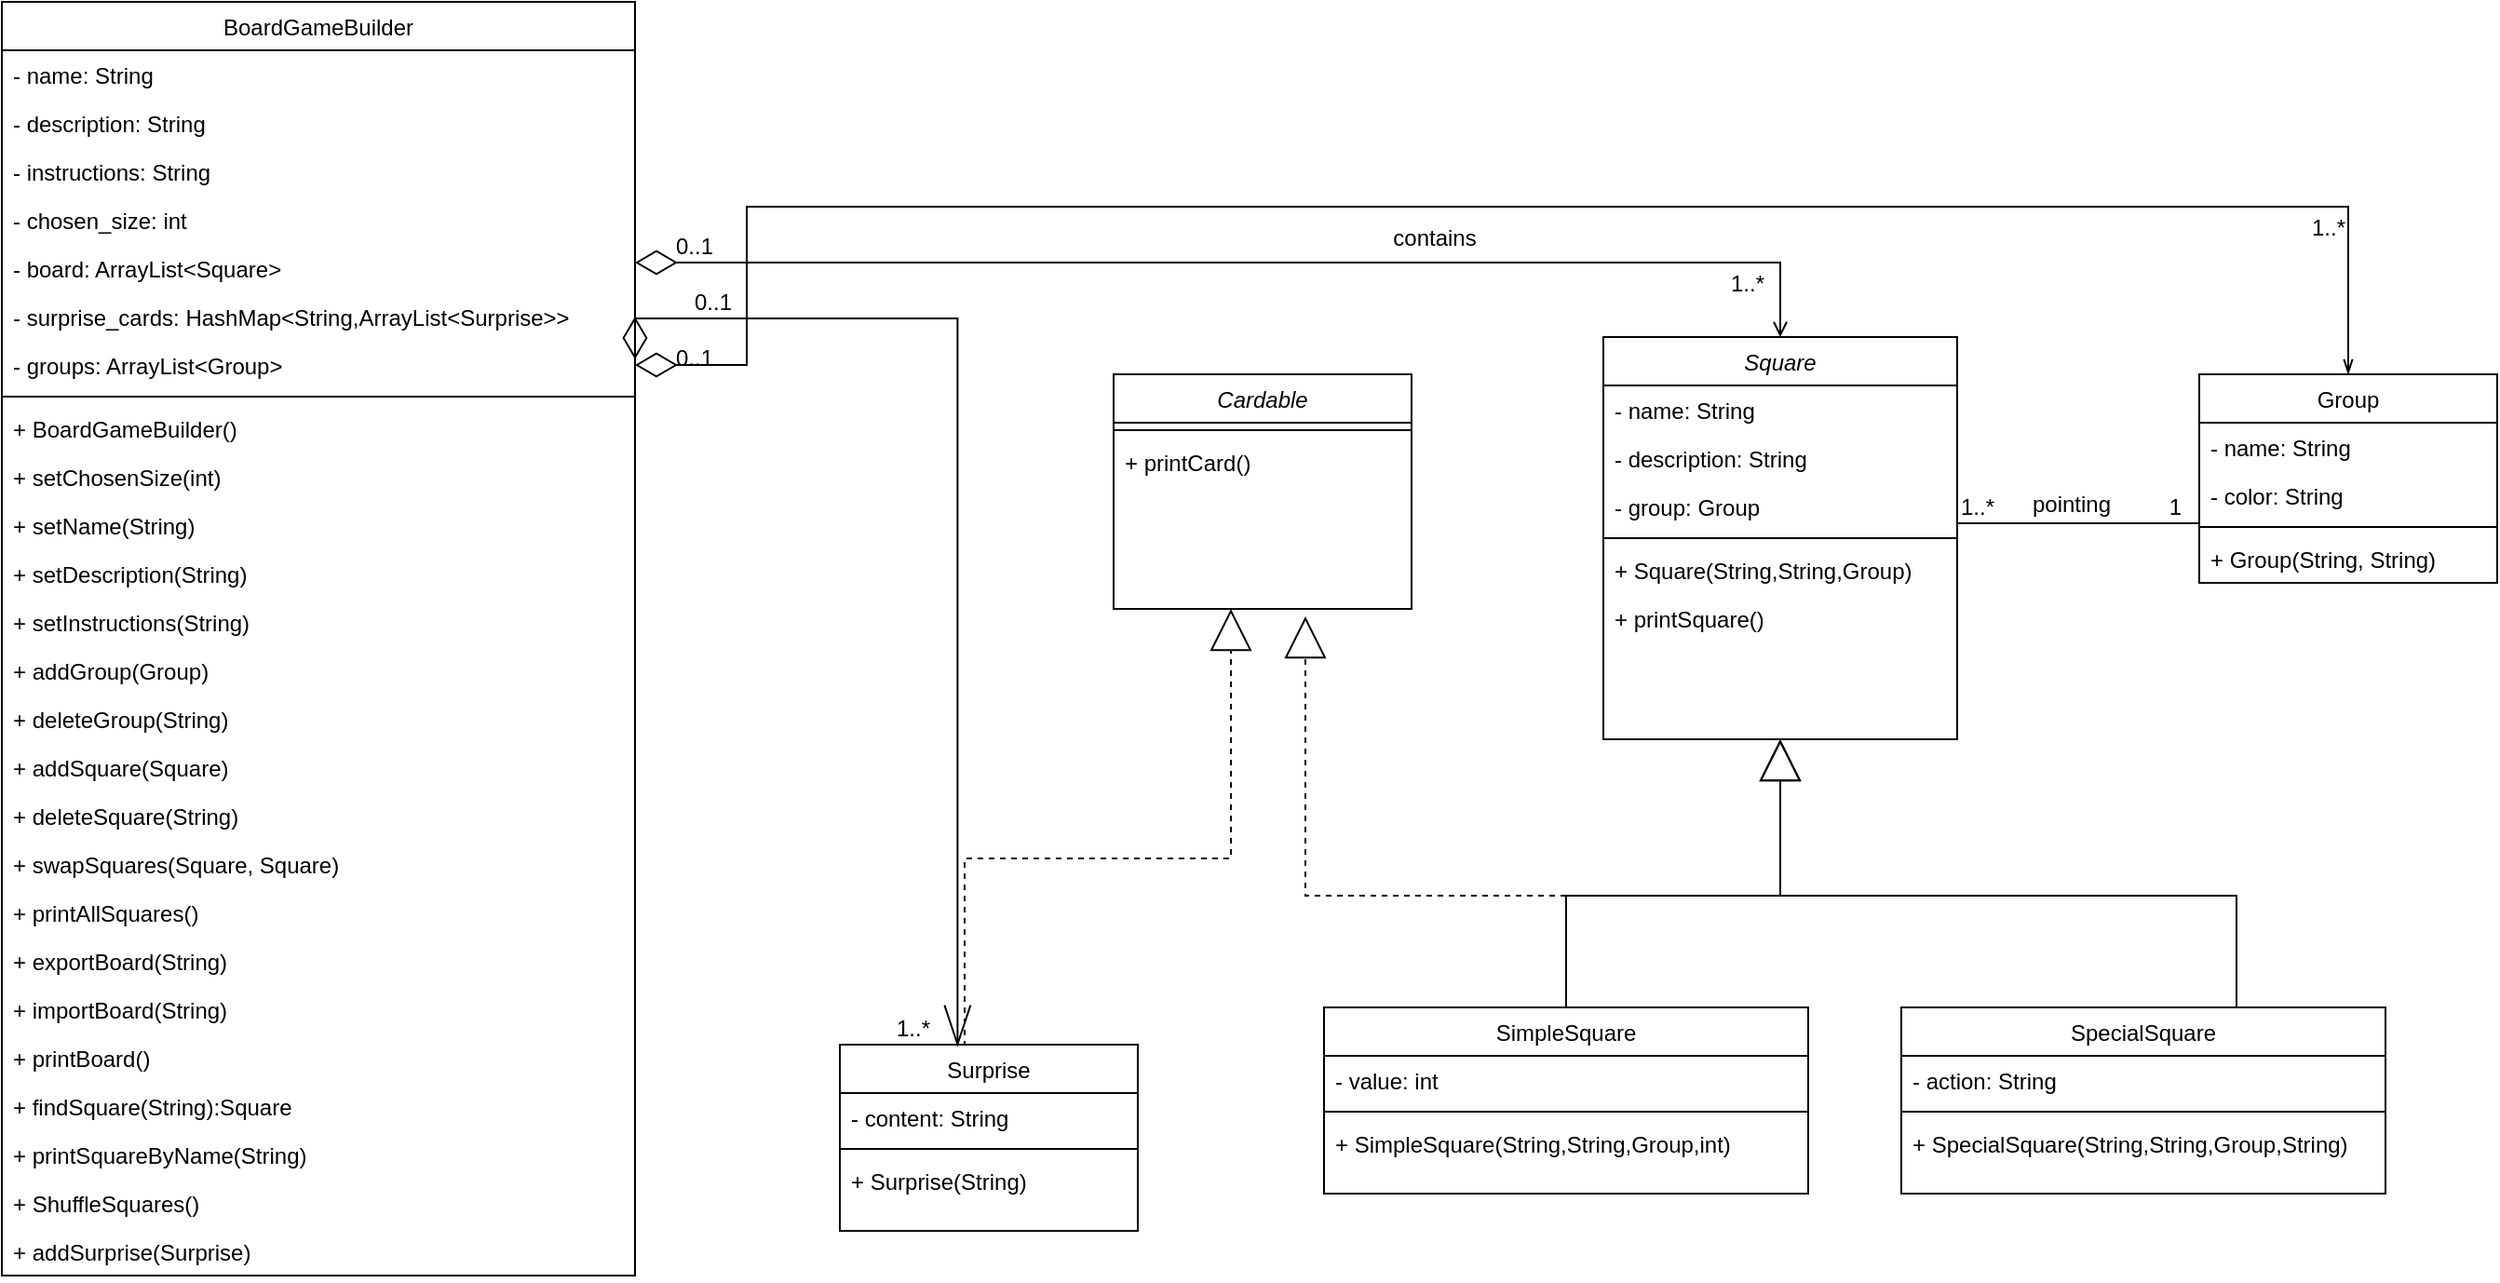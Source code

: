 <mxfile version="14.7.6" type="device"><diagram id="C5RBs43oDa-KdzZeNtuy" name="Page-1"><mxGraphModel dx="1221" dy="1813" grid="1" gridSize="10" guides="1" tooltips="1" connect="1" arrows="1" fold="1" page="1" pageScale="1" pageWidth="827" pageHeight="1169" math="0" shadow="0"><root><mxCell id="WIyWlLk6GJQsqaUBKTNV-0"/><mxCell id="WIyWlLk6GJQsqaUBKTNV-1" parent="WIyWlLk6GJQsqaUBKTNV-0"/><mxCell id="zkfFHV4jXpPFQw0GAbJ--0" value="BoardGameBuilder" style="swimlane;fontStyle=0;align=center;verticalAlign=top;childLayout=stackLayout;horizontal=1;startSize=26;horizontalStack=0;resizeParent=1;resizeLast=0;collapsible=1;marginBottom=0;rounded=0;shadow=0;strokeWidth=1;" parent="WIyWlLk6GJQsqaUBKTNV-1" vertex="1"><mxGeometry x="230" y="-40" width="340" height="684" as="geometry"><mxRectangle x="230" y="140" width="160" height="26" as="alternateBounds"/></mxGeometry></mxCell><mxCell id="zkfFHV4jXpPFQw0GAbJ--1" value="- name: String" style="text;align=left;verticalAlign=top;spacingLeft=4;spacingRight=4;overflow=hidden;rotatable=0;points=[[0,0.5],[1,0.5]];portConstraint=eastwest;" parent="zkfFHV4jXpPFQw0GAbJ--0" vertex="1"><mxGeometry y="26" width="340" height="26" as="geometry"/></mxCell><mxCell id="9D2iD67vVTTOglYDhh9K-0" value="- description: String" style="text;align=left;verticalAlign=top;spacingLeft=4;spacingRight=4;overflow=hidden;rotatable=0;points=[[0,0.5],[1,0.5]];portConstraint=eastwest;" parent="zkfFHV4jXpPFQw0GAbJ--0" vertex="1"><mxGeometry y="52" width="340" height="26" as="geometry"/></mxCell><mxCell id="9D2iD67vVTTOglYDhh9K-70" value="- instructions: String" style="text;align=left;verticalAlign=top;spacingLeft=4;spacingRight=4;overflow=hidden;rotatable=0;points=[[0,0.5],[1,0.5]];portConstraint=eastwest;" parent="zkfFHV4jXpPFQw0GAbJ--0" vertex="1"><mxGeometry y="78" width="340" height="26" as="geometry"/></mxCell><mxCell id="ezDKw8a-Vi8luLigYIFJ-2" value="- chosen_size: int" style="text;align=left;verticalAlign=top;spacingLeft=4;spacingRight=4;overflow=hidden;rotatable=0;points=[[0,0.5],[1,0.5]];portConstraint=eastwest;" parent="zkfFHV4jXpPFQw0GAbJ--0" vertex="1"><mxGeometry y="104" width="340" height="26" as="geometry"/></mxCell><mxCell id="9D2iD67vVTTOglYDhh9K-71" value="- board: ArrayList&lt;Square&gt;" style="text;align=left;verticalAlign=top;spacingLeft=4;spacingRight=4;overflow=hidden;rotatable=0;points=[[0,0.5],[1,0.5]];portConstraint=eastwest;" parent="zkfFHV4jXpPFQw0GAbJ--0" vertex="1"><mxGeometry y="130" width="340" height="26" as="geometry"/></mxCell><mxCell id="9D2iD67vVTTOglYDhh9K-72" value="- surprise_cards: HashMap&lt;String,ArrayList&lt;Surprise&gt;&gt;" style="text;align=left;verticalAlign=top;spacingLeft=4;spacingRight=4;overflow=hidden;rotatable=0;points=[[0,0.5],[1,0.5]];portConstraint=eastwest;" parent="zkfFHV4jXpPFQw0GAbJ--0" vertex="1"><mxGeometry y="156" width="340" height="26" as="geometry"/></mxCell><mxCell id="vhLfQDhLY4R0W3t6cWZQ-4" value="- groups: ArrayList&lt;Group&gt;" style="text;align=left;verticalAlign=top;spacingLeft=4;spacingRight=4;overflow=hidden;rotatable=0;points=[[0,0.5],[1,0.5]];portConstraint=eastwest;" parent="zkfFHV4jXpPFQw0GAbJ--0" vertex="1"><mxGeometry y="182" width="340" height="26" as="geometry"/></mxCell><mxCell id="zkfFHV4jXpPFQw0GAbJ--4" value="" style="line;html=1;strokeWidth=1;align=left;verticalAlign=middle;spacingTop=-1;spacingLeft=3;spacingRight=3;rotatable=0;labelPosition=right;points=[];portConstraint=eastwest;" parent="zkfFHV4jXpPFQw0GAbJ--0" vertex="1"><mxGeometry y="208" width="340" height="8" as="geometry"/></mxCell><mxCell id="vhLfQDhLY4R0W3t6cWZQ-1" value="+ BoardGameBuilder()" style="text;align=left;verticalAlign=top;spacingLeft=4;spacingRight=4;overflow=hidden;rotatable=0;points=[[0,0.5],[1,0.5]];portConstraint=eastwest;" parent="zkfFHV4jXpPFQw0GAbJ--0" vertex="1"><mxGeometry y="216" width="340" height="26" as="geometry"/></mxCell><mxCell id="ezDKw8a-Vi8luLigYIFJ-1" value="+ setChosenSize(int)" style="text;align=left;verticalAlign=top;spacingLeft=4;spacingRight=4;overflow=hidden;rotatable=0;points=[[0,0.5],[1,0.5]];portConstraint=eastwest;" parent="zkfFHV4jXpPFQw0GAbJ--0" vertex="1"><mxGeometry y="242" width="340" height="26" as="geometry"/></mxCell><mxCell id="ezDKw8a-Vi8luLigYIFJ-0" value="+ setName(String)" style="text;align=left;verticalAlign=top;spacingLeft=4;spacingRight=4;overflow=hidden;rotatable=0;points=[[0,0.5],[1,0.5]];portConstraint=eastwest;" parent="zkfFHV4jXpPFQw0GAbJ--0" vertex="1"><mxGeometry y="268" width="340" height="26" as="geometry"/></mxCell><mxCell id="ezDKw8a-Vi8luLigYIFJ-4" value="+ setDescription(String)" style="text;align=left;verticalAlign=top;spacingLeft=4;spacingRight=4;overflow=hidden;rotatable=0;points=[[0,0.5],[1,0.5]];portConstraint=eastwest;" parent="zkfFHV4jXpPFQw0GAbJ--0" vertex="1"><mxGeometry y="294" width="340" height="26" as="geometry"/></mxCell><mxCell id="ezDKw8a-Vi8luLigYIFJ-5" value="+ setInstructions(String)" style="text;align=left;verticalAlign=top;spacingLeft=4;spacingRight=4;overflow=hidden;rotatable=0;points=[[0,0.5],[1,0.5]];portConstraint=eastwest;" parent="zkfFHV4jXpPFQw0GAbJ--0" vertex="1"><mxGeometry y="320" width="340" height="26" as="geometry"/></mxCell><mxCell id="ezDKw8a-Vi8luLigYIFJ-3" value="+ addGroup(Group)" style="text;align=left;verticalAlign=top;spacingLeft=4;spacingRight=4;overflow=hidden;rotatable=0;points=[[0,0.5],[1,0.5]];portConstraint=eastwest;" parent="zkfFHV4jXpPFQw0GAbJ--0" vertex="1"><mxGeometry y="346" width="340" height="26" as="geometry"/></mxCell><mxCell id="vhLfQDhLY4R0W3t6cWZQ-2" value="+ deleteGroup(String)" style="text;align=left;verticalAlign=top;spacingLeft=4;spacingRight=4;overflow=hidden;rotatable=0;points=[[0,0.5],[1,0.5]];portConstraint=eastwest;" parent="zkfFHV4jXpPFQw0GAbJ--0" vertex="1"><mxGeometry y="372" width="340" height="26" as="geometry"/></mxCell><mxCell id="zkfFHV4jXpPFQw0GAbJ--5" value="+ addSquare(Square)" style="text;align=left;verticalAlign=top;spacingLeft=4;spacingRight=4;overflow=hidden;rotatable=0;points=[[0,0.5],[1,0.5]];portConstraint=eastwest;" parent="zkfFHV4jXpPFQw0GAbJ--0" vertex="1"><mxGeometry y="398" width="340" height="26" as="geometry"/></mxCell><mxCell id="9D2iD67vVTTOglYDhh9K-39" value="+ deleteSquare(String)" style="text;align=left;verticalAlign=top;spacingLeft=4;spacingRight=4;overflow=hidden;rotatable=0;points=[[0,0.5],[1,0.5]];portConstraint=eastwest;" parent="zkfFHV4jXpPFQw0GAbJ--0" vertex="1"><mxGeometry y="424" width="340" height="26" as="geometry"/></mxCell><mxCell id="9D2iD67vVTTOglYDhh9K-40" value="+ swapSquares(Square, Square)" style="text;align=left;verticalAlign=top;spacingLeft=4;spacingRight=4;overflow=hidden;rotatable=0;points=[[0,0.5],[1,0.5]];portConstraint=eastwest;" parent="zkfFHV4jXpPFQw0GAbJ--0" vertex="1"><mxGeometry y="450" width="340" height="26" as="geometry"/></mxCell><mxCell id="ezDKw8a-Vi8luLigYIFJ-16" value="+ printAllSquares()" style="text;align=left;verticalAlign=top;spacingLeft=4;spacingRight=4;overflow=hidden;rotatable=0;points=[[0,0.5],[1,0.5]];portConstraint=eastwest;" parent="zkfFHV4jXpPFQw0GAbJ--0" vertex="1"><mxGeometry y="476" width="340" height="26" as="geometry"/></mxCell><mxCell id="ezDKw8a-Vi8luLigYIFJ-15" value="+ exportBoard(String)" style="text;align=left;verticalAlign=top;spacingLeft=4;spacingRight=4;overflow=hidden;rotatable=0;points=[[0,0.5],[1,0.5]];portConstraint=eastwest;" parent="zkfFHV4jXpPFQw0GAbJ--0" vertex="1"><mxGeometry y="502" width="340" height="26" as="geometry"/></mxCell><mxCell id="9D2iD67vVTTOglYDhh9K-41" value="+ importBoard(String)" style="text;align=left;verticalAlign=top;spacingLeft=4;spacingRight=4;overflow=hidden;rotatable=0;points=[[0,0.5],[1,0.5]];portConstraint=eastwest;" parent="zkfFHV4jXpPFQw0GAbJ--0" vertex="1"><mxGeometry y="528" width="340" height="26" as="geometry"/></mxCell><mxCell id="9D2iD67vVTTOglYDhh9K-42" value="+ printBoard()" style="text;align=left;verticalAlign=top;spacingLeft=4;spacingRight=4;overflow=hidden;rotatable=0;points=[[0,0.5],[1,0.5]];portConstraint=eastwest;" parent="zkfFHV4jXpPFQw0GAbJ--0" vertex="1"><mxGeometry y="554" width="340" height="26" as="geometry"/></mxCell><mxCell id="vhLfQDhLY4R0W3t6cWZQ-11" value="+ findSquare(String):Square" style="text;align=left;verticalAlign=top;spacingLeft=4;spacingRight=4;overflow=hidden;rotatable=0;points=[[0,0.5],[1,0.5]];portConstraint=eastwest;" parent="zkfFHV4jXpPFQw0GAbJ--0" vertex="1"><mxGeometry y="580" width="340" height="26" as="geometry"/></mxCell><mxCell id="9D2iD67vVTTOglYDhh9K-43" value="+ printSquareByName(String)" style="text;align=left;verticalAlign=top;spacingLeft=4;spacingRight=4;overflow=hidden;rotatable=0;points=[[0,0.5],[1,0.5]];portConstraint=eastwest;" parent="zkfFHV4jXpPFQw0GAbJ--0" vertex="1"><mxGeometry y="606" width="340" height="26" as="geometry"/></mxCell><mxCell id="9D2iD67vVTTOglYDhh9K-45" value="+ ShuffleSquares()" style="text;align=left;verticalAlign=top;spacingLeft=4;spacingRight=4;overflow=hidden;rotatable=0;points=[[0,0.5],[1,0.5]];portConstraint=eastwest;" parent="zkfFHV4jXpPFQw0GAbJ--0" vertex="1"><mxGeometry y="632" width="340" height="26" as="geometry"/></mxCell><mxCell id="ezDKw8a-Vi8luLigYIFJ-6" value="+ addSurprise(Surprise)" style="text;align=left;verticalAlign=top;spacingLeft=4;spacingRight=4;overflow=hidden;rotatable=0;points=[[0,0.5],[1,0.5]];portConstraint=eastwest;" parent="zkfFHV4jXpPFQw0GAbJ--0" vertex="1"><mxGeometry y="658" width="340" height="26" as="geometry"/></mxCell><mxCell id="zkfFHV4jXpPFQw0GAbJ--17" value="Square" style="swimlane;fontStyle=2;align=center;verticalAlign=top;childLayout=stackLayout;horizontal=1;startSize=26;horizontalStack=0;resizeParent=1;resizeLast=0;collapsible=1;marginBottom=0;rounded=0;shadow=0;strokeWidth=1;" parent="WIyWlLk6GJQsqaUBKTNV-1" vertex="1"><mxGeometry x="1090" y="140" width="190" height="216" as="geometry"><mxRectangle x="550" y="140" width="160" height="26" as="alternateBounds"/></mxGeometry></mxCell><mxCell id="zkfFHV4jXpPFQw0GAbJ--19" value="- name: String" style="text;align=left;verticalAlign=top;spacingLeft=4;spacingRight=4;overflow=hidden;rotatable=0;points=[[0,0.5],[1,0.5]];portConstraint=eastwest;rounded=0;shadow=0;html=0;" parent="zkfFHV4jXpPFQw0GAbJ--17" vertex="1"><mxGeometry y="26" width="190" height="26" as="geometry"/></mxCell><mxCell id="zkfFHV4jXpPFQw0GAbJ--22" value="- description: String" style="text;align=left;verticalAlign=top;spacingLeft=4;spacingRight=4;overflow=hidden;rotatable=0;points=[[0,0.5],[1,0.5]];portConstraint=eastwest;rounded=0;shadow=0;html=0;" parent="zkfFHV4jXpPFQw0GAbJ--17" vertex="1"><mxGeometry y="52" width="190" height="26" as="geometry"/></mxCell><mxCell id="9D2iD67vVTTOglYDhh9K-73" value="- group: Group" style="text;align=left;verticalAlign=top;spacingLeft=4;spacingRight=4;overflow=hidden;rotatable=0;points=[[0,0.5],[1,0.5]];portConstraint=eastwest;rounded=0;shadow=0;html=0;" parent="zkfFHV4jXpPFQw0GAbJ--17" vertex="1"><mxGeometry y="78" width="190" height="26" as="geometry"/></mxCell><mxCell id="zkfFHV4jXpPFQw0GAbJ--23" value="" style="line;html=1;strokeWidth=1;align=left;verticalAlign=middle;spacingTop=-1;spacingLeft=3;spacingRight=3;rotatable=0;labelPosition=right;points=[];portConstraint=eastwest;" parent="zkfFHV4jXpPFQw0GAbJ--17" vertex="1"><mxGeometry y="104" width="190" height="8" as="geometry"/></mxCell><mxCell id="zkfFHV4jXpPFQw0GAbJ--24" value="+ Square(String,String,Group)" style="text;align=left;verticalAlign=top;spacingLeft=4;spacingRight=4;overflow=hidden;rotatable=0;points=[[0,0.5],[1,0.5]];portConstraint=eastwest;" parent="zkfFHV4jXpPFQw0GAbJ--17" vertex="1"><mxGeometry y="112" width="190" height="26" as="geometry"/></mxCell><mxCell id="vhLfQDhLY4R0W3t6cWZQ-9" value="+ printSquare()" style="text;align=left;verticalAlign=top;spacingLeft=4;spacingRight=4;overflow=hidden;rotatable=0;points=[[0,0.5],[1,0.5]];portConstraint=eastwest;" parent="zkfFHV4jXpPFQw0GAbJ--17" vertex="1"><mxGeometry y="138" width="190" height="26" as="geometry"/></mxCell><mxCell id="zkfFHV4jXpPFQw0GAbJ--26" value="" style="endArrow=open;shadow=0;strokeWidth=1;rounded=0;endFill=1;edgeStyle=elbowEdgeStyle;elbow=vertical;startSize=20;startArrow=diamondThin;startFill=0;" parent="WIyWlLk6GJQsqaUBKTNV-1" target="zkfFHV4jXpPFQw0GAbJ--17" edge="1"><mxGeometry x="0.5" y="41" relative="1" as="geometry"><mxPoint x="570" y="100" as="sourcePoint"/><mxPoint x="540" y="192" as="targetPoint"/><mxPoint x="-40" y="32" as="offset"/><Array as="points"><mxPoint x="660" y="100"/></Array></mxGeometry></mxCell><mxCell id="zkfFHV4jXpPFQw0GAbJ--27" value="0..1" style="resizable=0;align=left;verticalAlign=bottom;labelBackgroundColor=none;fontSize=12;" parent="zkfFHV4jXpPFQw0GAbJ--26" connectable="0" vertex="1"><mxGeometry x="-1" relative="1" as="geometry"><mxPoint x="20" as="offset"/></mxGeometry></mxCell><mxCell id="zkfFHV4jXpPFQw0GAbJ--28" value="1..*" style="resizable=0;align=right;verticalAlign=bottom;labelBackgroundColor=none;fontSize=12;" parent="zkfFHV4jXpPFQw0GAbJ--26" connectable="0" vertex="1"><mxGeometry x="1" relative="1" as="geometry"><mxPoint x="-7" y="-20" as="offset"/></mxGeometry></mxCell><mxCell id="zkfFHV4jXpPFQw0GAbJ--29" value="contains" style="text;html=1;resizable=0;points=[];;align=center;verticalAlign=middle;labelBackgroundColor=none;rounded=0;shadow=0;strokeWidth=1;fontSize=12;" parent="zkfFHV4jXpPFQw0GAbJ--26" vertex="1" connectable="0"><mxGeometry x="0.5" y="49" relative="1" as="geometry"><mxPoint x="-63" y="36" as="offset"/></mxGeometry></mxCell><mxCell id="ezDKw8a-Vi8luLigYIFJ-10" value="0..1" style="resizable=0;align=left;verticalAlign=bottom;labelBackgroundColor=none;fontSize=12;" parent="zkfFHV4jXpPFQw0GAbJ--26" connectable="0" vertex="1"><mxGeometry x="-1" relative="1" as="geometry"><mxPoint x="30" y="30" as="offset"/></mxGeometry></mxCell><mxCell id="ezDKw8a-Vi8luLigYIFJ-11" value="0..1" style="resizable=0;align=left;verticalAlign=bottom;labelBackgroundColor=none;fontSize=12;" parent="zkfFHV4jXpPFQw0GAbJ--26" connectable="0" vertex="1"><mxGeometry x="-1" relative="1" as="geometry"><mxPoint x="20" y="60" as="offset"/></mxGeometry></mxCell><mxCell id="ezDKw8a-Vi8luLigYIFJ-12" value="1..*" style="resizable=0;align=right;verticalAlign=bottom;labelBackgroundColor=none;fontSize=12;" parent="zkfFHV4jXpPFQw0GAbJ--26" connectable="0" vertex="1"><mxGeometry x="1" relative="1" as="geometry"><mxPoint x="305" y="-50" as="offset"/></mxGeometry></mxCell><mxCell id="tGcqB8pUKipftoTUHjsq-1" value="1..*" style="resizable=0;align=right;verticalAlign=bottom;labelBackgroundColor=none;fontSize=12;" connectable="0" vertex="1" parent="zkfFHV4jXpPFQw0GAbJ--26"><mxGeometry x="1" relative="1" as="geometry"><mxPoint x="-455" y="380" as="offset"/></mxGeometry></mxCell><mxCell id="9D2iD67vVTTOglYDhh9K-62" style="edgeStyle=orthogonalEdgeStyle;rounded=0;orthogonalLoop=1;jettySize=auto;html=1;exitX=0.5;exitY=0;exitDx=0;exitDy=0;endArrow=block;endFill=0;dashed=1;endSize=20;" parent="WIyWlLk6GJQsqaUBKTNV-1" source="9D2iD67vVTTOglYDhh9K-4" edge="1"><mxGeometry relative="1" as="geometry"><Array as="points"><mxPoint x="1070" y="440"/><mxPoint x="930" y="440"/></Array><mxPoint x="930" y="290" as="targetPoint"/></mxGeometry></mxCell><mxCell id="9D2iD67vVTTOglYDhh9K-69" style="edgeStyle=orthogonalEdgeStyle;rounded=0;orthogonalLoop=1;jettySize=auto;html=1;exitX=0.5;exitY=0;exitDx=0;exitDy=0;endArrow=block;endFill=0;startSize=20;endSize=20;strokeWidth=1;entryX=0.5;entryY=1;entryDx=0;entryDy=0;" parent="WIyWlLk6GJQsqaUBKTNV-1" source="9D2iD67vVTTOglYDhh9K-4" target="zkfFHV4jXpPFQw0GAbJ--17" edge="1"><mxGeometry relative="1" as="geometry"><mxPoint x="730" y="310" as="targetPoint"/><Array as="points"><mxPoint x="1070" y="440"/><mxPoint x="1185" y="440"/></Array></mxGeometry></mxCell><mxCell id="9D2iD67vVTTOglYDhh9K-4" value="SimpleSquare" style="swimlane;fontStyle=0;align=center;verticalAlign=top;childLayout=stackLayout;horizontal=1;startSize=26;horizontalStack=0;resizeParent=1;resizeLast=0;collapsible=1;marginBottom=0;rounded=0;shadow=0;strokeWidth=1;" parent="WIyWlLk6GJQsqaUBKTNV-1" vertex="1"><mxGeometry x="940" y="500" width="260" height="100" as="geometry"><mxRectangle x="550" y="140" width="160" height="26" as="alternateBounds"/></mxGeometry></mxCell><mxCell id="9D2iD67vVTTOglYDhh9K-6" value="- value: int" style="text;align=left;verticalAlign=top;spacingLeft=4;spacingRight=4;overflow=hidden;rotatable=0;points=[[0,0.5],[1,0.5]];portConstraint=eastwest;rounded=0;shadow=0;html=0;" parent="9D2iD67vVTTOglYDhh9K-4" vertex="1"><mxGeometry y="26" width="260" height="26" as="geometry"/></mxCell><mxCell id="9D2iD67vVTTOglYDhh9K-9" value="" style="line;html=1;strokeWidth=1;align=left;verticalAlign=middle;spacingTop=-1;spacingLeft=3;spacingRight=3;rotatable=0;labelPosition=right;points=[];portConstraint=eastwest;" parent="9D2iD67vVTTOglYDhh9K-4" vertex="1"><mxGeometry y="52" width="260" height="8" as="geometry"/></mxCell><mxCell id="vhLfQDhLY4R0W3t6cWZQ-13" value="+ SimpleSquare(String,String,Group,int)" style="text;align=left;verticalAlign=top;spacingLeft=4;spacingRight=4;overflow=hidden;rotatable=0;points=[[0,0.5],[1,0.5]];portConstraint=eastwest;rounded=0;shadow=0;html=0;" parent="9D2iD67vVTTOglYDhh9K-4" vertex="1"><mxGeometry y="60" width="260" height="26" as="geometry"/></mxCell><mxCell id="9D2iD67vVTTOglYDhh9K-68" style="edgeStyle=orthogonalEdgeStyle;rounded=0;orthogonalLoop=1;jettySize=auto;html=1;exitX=0.5;exitY=0;exitDx=0;exitDy=0;endArrow=block;endFill=0;startSize=20;endSize=20;strokeWidth=1;entryX=0.5;entryY=1;entryDx=0;entryDy=0;" parent="WIyWlLk6GJQsqaUBKTNV-1" source="9D2iD67vVTTOglYDhh9K-17" target="zkfFHV4jXpPFQw0GAbJ--17" edge="1"><mxGeometry relative="1" as="geometry"><mxPoint x="730" y="310" as="targetPoint"/><Array as="points"><mxPoint x="1430" y="500"/><mxPoint x="1430" y="440"/><mxPoint x="1185" y="440"/></Array></mxGeometry></mxCell><mxCell id="9D2iD67vVTTOglYDhh9K-17" value="SpecialSquare" style="swimlane;fontStyle=0;align=center;verticalAlign=top;childLayout=stackLayout;horizontal=1;startSize=26;horizontalStack=0;resizeParent=1;resizeLast=0;collapsible=1;marginBottom=0;rounded=0;shadow=0;strokeWidth=1;" parent="WIyWlLk6GJQsqaUBKTNV-1" vertex="1"><mxGeometry x="1250" y="500" width="260" height="100" as="geometry"><mxRectangle x="550" y="140" width="160" height="26" as="alternateBounds"/></mxGeometry></mxCell><mxCell id="9D2iD67vVTTOglYDhh9K-19" value="- action: String" style="text;align=left;verticalAlign=top;spacingLeft=4;spacingRight=4;overflow=hidden;rotatable=0;points=[[0,0.5],[1,0.5]];portConstraint=eastwest;rounded=0;shadow=0;html=0;" parent="9D2iD67vVTTOglYDhh9K-17" vertex="1"><mxGeometry y="26" width="260" height="26" as="geometry"/></mxCell><mxCell id="9D2iD67vVTTOglYDhh9K-22" value="" style="line;html=1;strokeWidth=1;align=left;verticalAlign=middle;spacingTop=-1;spacingLeft=3;spacingRight=3;rotatable=0;labelPosition=right;points=[];portConstraint=eastwest;" parent="9D2iD67vVTTOglYDhh9K-17" vertex="1"><mxGeometry y="52" width="260" height="8" as="geometry"/></mxCell><mxCell id="vhLfQDhLY4R0W3t6cWZQ-14" value="+ SpecialSquare(String,String,Group,String)" style="text;align=left;verticalAlign=top;spacingLeft=4;spacingRight=4;overflow=hidden;rotatable=0;points=[[0,0.5],[1,0.5]];portConstraint=eastwest;rounded=0;shadow=0;html=0;" parent="9D2iD67vVTTOglYDhh9K-17" vertex="1"><mxGeometry y="60" width="260" height="26" as="geometry"/></mxCell><mxCell id="9D2iD67vVTTOglYDhh9K-27" value="Group" style="swimlane;fontStyle=0;align=center;verticalAlign=top;childLayout=stackLayout;horizontal=1;startSize=26;horizontalStack=0;resizeParent=1;resizeLast=0;collapsible=1;marginBottom=0;rounded=0;shadow=0;strokeWidth=1;" parent="WIyWlLk6GJQsqaUBKTNV-1" vertex="1"><mxGeometry x="1410" y="160" width="160" height="112" as="geometry"><mxRectangle x="550" y="140" width="160" height="26" as="alternateBounds"/></mxGeometry></mxCell><mxCell id="9D2iD67vVTTOglYDhh9K-28" value="- name: String" style="text;align=left;verticalAlign=top;spacingLeft=4;spacingRight=4;overflow=hidden;rotatable=0;points=[[0,0.5],[1,0.5]];portConstraint=eastwest;rounded=0;shadow=0;html=0;" parent="9D2iD67vVTTOglYDhh9K-27" vertex="1"><mxGeometry y="26" width="160" height="26" as="geometry"/></mxCell><mxCell id="9D2iD67vVTTOglYDhh9K-29" value="- color: String" style="text;align=left;verticalAlign=top;spacingLeft=4;spacingRight=4;overflow=hidden;rotatable=0;points=[[0,0.5],[1,0.5]];portConstraint=eastwest;rounded=0;shadow=0;html=0;" parent="9D2iD67vVTTOglYDhh9K-27" vertex="1"><mxGeometry y="52" width="160" height="26" as="geometry"/></mxCell><mxCell id="9D2iD67vVTTOglYDhh9K-32" value="" style="line;html=1;strokeWidth=1;align=left;verticalAlign=middle;spacingTop=-1;spacingLeft=3;spacingRight=3;rotatable=0;labelPosition=right;points=[];portConstraint=eastwest;" parent="9D2iD67vVTTOglYDhh9K-27" vertex="1"><mxGeometry y="78" width="160" height="8" as="geometry"/></mxCell><mxCell id="vhLfQDhLY4R0W3t6cWZQ-8" value="+ Group(String, String)" style="text;align=left;verticalAlign=top;spacingLeft=4;spacingRight=4;overflow=hidden;rotatable=0;points=[[0,0.5],[1,0.5]];portConstraint=eastwest;rounded=0;shadow=0;html=0;" parent="9D2iD67vVTTOglYDhh9K-27" vertex="1"><mxGeometry y="86" width="160" height="26" as="geometry"/></mxCell><mxCell id="9D2iD67vVTTOglYDhh9K-35" value="" style="endArrow=none;shadow=0;strokeWidth=1;rounded=0;endFill=0;edgeStyle=elbowEdgeStyle;elbow=vertical;startSize=20;exitX=1;exitY=0.5;exitDx=0;exitDy=0;" parent="WIyWlLk6GJQsqaUBKTNV-1" source="9D2iD67vVTTOglYDhh9K-73" edge="1"><mxGeometry x="0.5" y="41" relative="1" as="geometry"><mxPoint x="1320" y="227" as="sourcePoint"/><mxPoint x="1410" y="240" as="targetPoint"/><mxPoint x="-40" y="32" as="offset"/><Array as="points"><mxPoint x="1380" y="240"/><mxPoint x="1320" y="240"/></Array></mxGeometry></mxCell><mxCell id="9D2iD67vVTTOglYDhh9K-36" value="1..*" style="resizable=0;align=left;verticalAlign=bottom;labelBackgroundColor=none;fontSize=12;" parent="9D2iD67vVTTOglYDhh9K-35" connectable="0" vertex="1"><mxGeometry x="-1" relative="1" as="geometry"><mxPoint y="9" as="offset"/></mxGeometry></mxCell><mxCell id="9D2iD67vVTTOglYDhh9K-37" value="1" style="resizable=0;align=right;verticalAlign=bottom;labelBackgroundColor=none;fontSize=12;" parent="9D2iD67vVTTOglYDhh9K-35" connectable="0" vertex="1"><mxGeometry x="1" relative="1" as="geometry"><mxPoint x="-8" as="offset"/></mxGeometry></mxCell><mxCell id="9D2iD67vVTTOglYDhh9K-38" value="pointing" style="text;html=1;resizable=0;points=[];;align=center;verticalAlign=middle;labelBackgroundColor=none;rounded=0;shadow=0;strokeWidth=1;fontSize=12;" parent="9D2iD67vVTTOglYDhh9K-35" vertex="1" connectable="0"><mxGeometry x="0.5" y="49" relative="1" as="geometry"><mxPoint x="-35" y="39" as="offset"/></mxGeometry></mxCell><mxCell id="9D2iD67vVTTOglYDhh9K-63" style="edgeStyle=orthogonalEdgeStyle;rounded=0;orthogonalLoop=1;jettySize=auto;html=1;exitX=0.5;exitY=0;exitDx=0;exitDy=0;dashed=1;endArrow=block;endFill=0;endSize=20;" parent="WIyWlLk6GJQsqaUBKTNV-1" source="9D2iD67vVTTOglYDhh9K-46" edge="1"><mxGeometry relative="1" as="geometry"><Array as="points"><mxPoint x="747" y="520"/><mxPoint x="747" y="420"/><mxPoint x="890" y="420"/><mxPoint x="890" y="286"/></Array><mxPoint x="890" y="286" as="targetPoint"/></mxGeometry></mxCell><mxCell id="9D2iD67vVTTOglYDhh9K-46" value="Surprise" style="swimlane;fontStyle=0;align=center;verticalAlign=top;childLayout=stackLayout;horizontal=1;startSize=26;horizontalStack=0;resizeParent=1;resizeLast=0;collapsible=1;marginBottom=0;rounded=0;shadow=0;strokeWidth=1;" parent="WIyWlLk6GJQsqaUBKTNV-1" vertex="1"><mxGeometry x="680" y="520" width="160" height="100" as="geometry"><mxRectangle x="550" y="140" width="160" height="26" as="alternateBounds"/></mxGeometry></mxCell><mxCell id="9D2iD67vVTTOglYDhh9K-50" value="- content: String" style="text;align=left;verticalAlign=top;spacingLeft=4;spacingRight=4;overflow=hidden;rotatable=0;points=[[0,0.5],[1,0.5]];portConstraint=eastwest;rounded=0;shadow=0;html=0;" parent="9D2iD67vVTTOglYDhh9K-46" vertex="1"><mxGeometry y="26" width="160" height="26" as="geometry"/></mxCell><mxCell id="9D2iD67vVTTOglYDhh9K-51" value="" style="line;html=1;strokeWidth=1;align=left;verticalAlign=middle;spacingTop=-1;spacingLeft=3;spacingRight=3;rotatable=0;labelPosition=right;points=[];portConstraint=eastwest;" parent="9D2iD67vVTTOglYDhh9K-46" vertex="1"><mxGeometry y="52" width="160" height="8" as="geometry"/></mxCell><mxCell id="vhLfQDhLY4R0W3t6cWZQ-12" value="+ Surprise(String)" style="text;align=left;verticalAlign=top;spacingLeft=4;spacingRight=4;overflow=hidden;rotatable=0;points=[[0,0.5],[1,0.5]];portConstraint=eastwest;rounded=0;shadow=0;html=0;" parent="9D2iD67vVTTOglYDhh9K-46" vertex="1"><mxGeometry y="60" width="160" height="26" as="geometry"/></mxCell><mxCell id="9D2iD67vVTTOglYDhh9K-54" value="Cardable" style="swimlane;fontStyle=2;align=center;verticalAlign=top;childLayout=stackLayout;horizontal=1;startSize=26;horizontalStack=0;resizeParent=1;resizeLast=0;collapsible=1;marginBottom=0;rounded=0;shadow=0;strokeWidth=1;" parent="WIyWlLk6GJQsqaUBKTNV-1" vertex="1"><mxGeometry x="827" y="160" width="160" height="126" as="geometry"><mxRectangle x="550" y="140" width="160" height="26" as="alternateBounds"/></mxGeometry></mxCell><mxCell id="9D2iD67vVTTOglYDhh9K-59" value="" style="line;html=1;strokeWidth=1;align=left;verticalAlign=middle;spacingTop=-1;spacingLeft=3;spacingRight=3;rotatable=0;labelPosition=right;points=[];portConstraint=eastwest;" parent="9D2iD67vVTTOglYDhh9K-54" vertex="1"><mxGeometry y="26" width="160" height="8" as="geometry"/></mxCell><mxCell id="9D2iD67vVTTOglYDhh9K-60" value="+ printCard()" style="text;align=left;verticalAlign=top;spacingLeft=4;spacingRight=4;overflow=hidden;rotatable=0;points=[[0,0.5],[1,0.5]];portConstraint=eastwest;" parent="9D2iD67vVTTOglYDhh9K-54" vertex="1"><mxGeometry y="34" width="160" height="26" as="geometry"/></mxCell><mxCell id="9D2iD67vVTTOglYDhh9K-64" value="" style="endArrow=openThin;shadow=0;strokeWidth=1;rounded=0;endFill=0;edgeStyle=elbowEdgeStyle;elbow=vertical;entryX=0.395;entryY=0.009;entryDx=0;entryDy=0;endSize=20;startArrow=diamondThin;startFill=0;startSize=20;entryPerimeter=0;exitX=1;exitY=0.5;exitDx=0;exitDy=0;" parent="WIyWlLk6GJQsqaUBKTNV-1" source="9D2iD67vVTTOglYDhh9K-72" target="9D2iD67vVTTOglYDhh9K-46" edge="1"><mxGeometry x="0.5" y="41" relative="1" as="geometry"><mxPoint x="670" y="150" as="sourcePoint"/><mxPoint x="310" y="499.996" as="targetPoint"/><mxPoint x="-40" y="32" as="offset"/><Array as="points"><mxPoint x="720" y="130"/><mxPoint x="100" y="510"/></Array></mxGeometry></mxCell><mxCell id="ezDKw8a-Vi8luLigYIFJ-9" style="edgeStyle=orthogonalEdgeStyle;rounded=0;orthogonalLoop=1;jettySize=auto;html=1;entryX=0.5;entryY=0;entryDx=0;entryDy=0;startArrow=diamondThin;startFill=0;endArrow=openThin;endFill=0;startSize=20;" parent="WIyWlLk6GJQsqaUBKTNV-1" source="vhLfQDhLY4R0W3t6cWZQ-4" target="9D2iD67vVTTOglYDhh9K-27" edge="1"><mxGeometry relative="1" as="geometry"><Array as="points"><mxPoint x="630" y="155"/><mxPoint x="630" y="70"/><mxPoint x="1490" y="70"/></Array></mxGeometry></mxCell></root></mxGraphModel></diagram></mxfile>